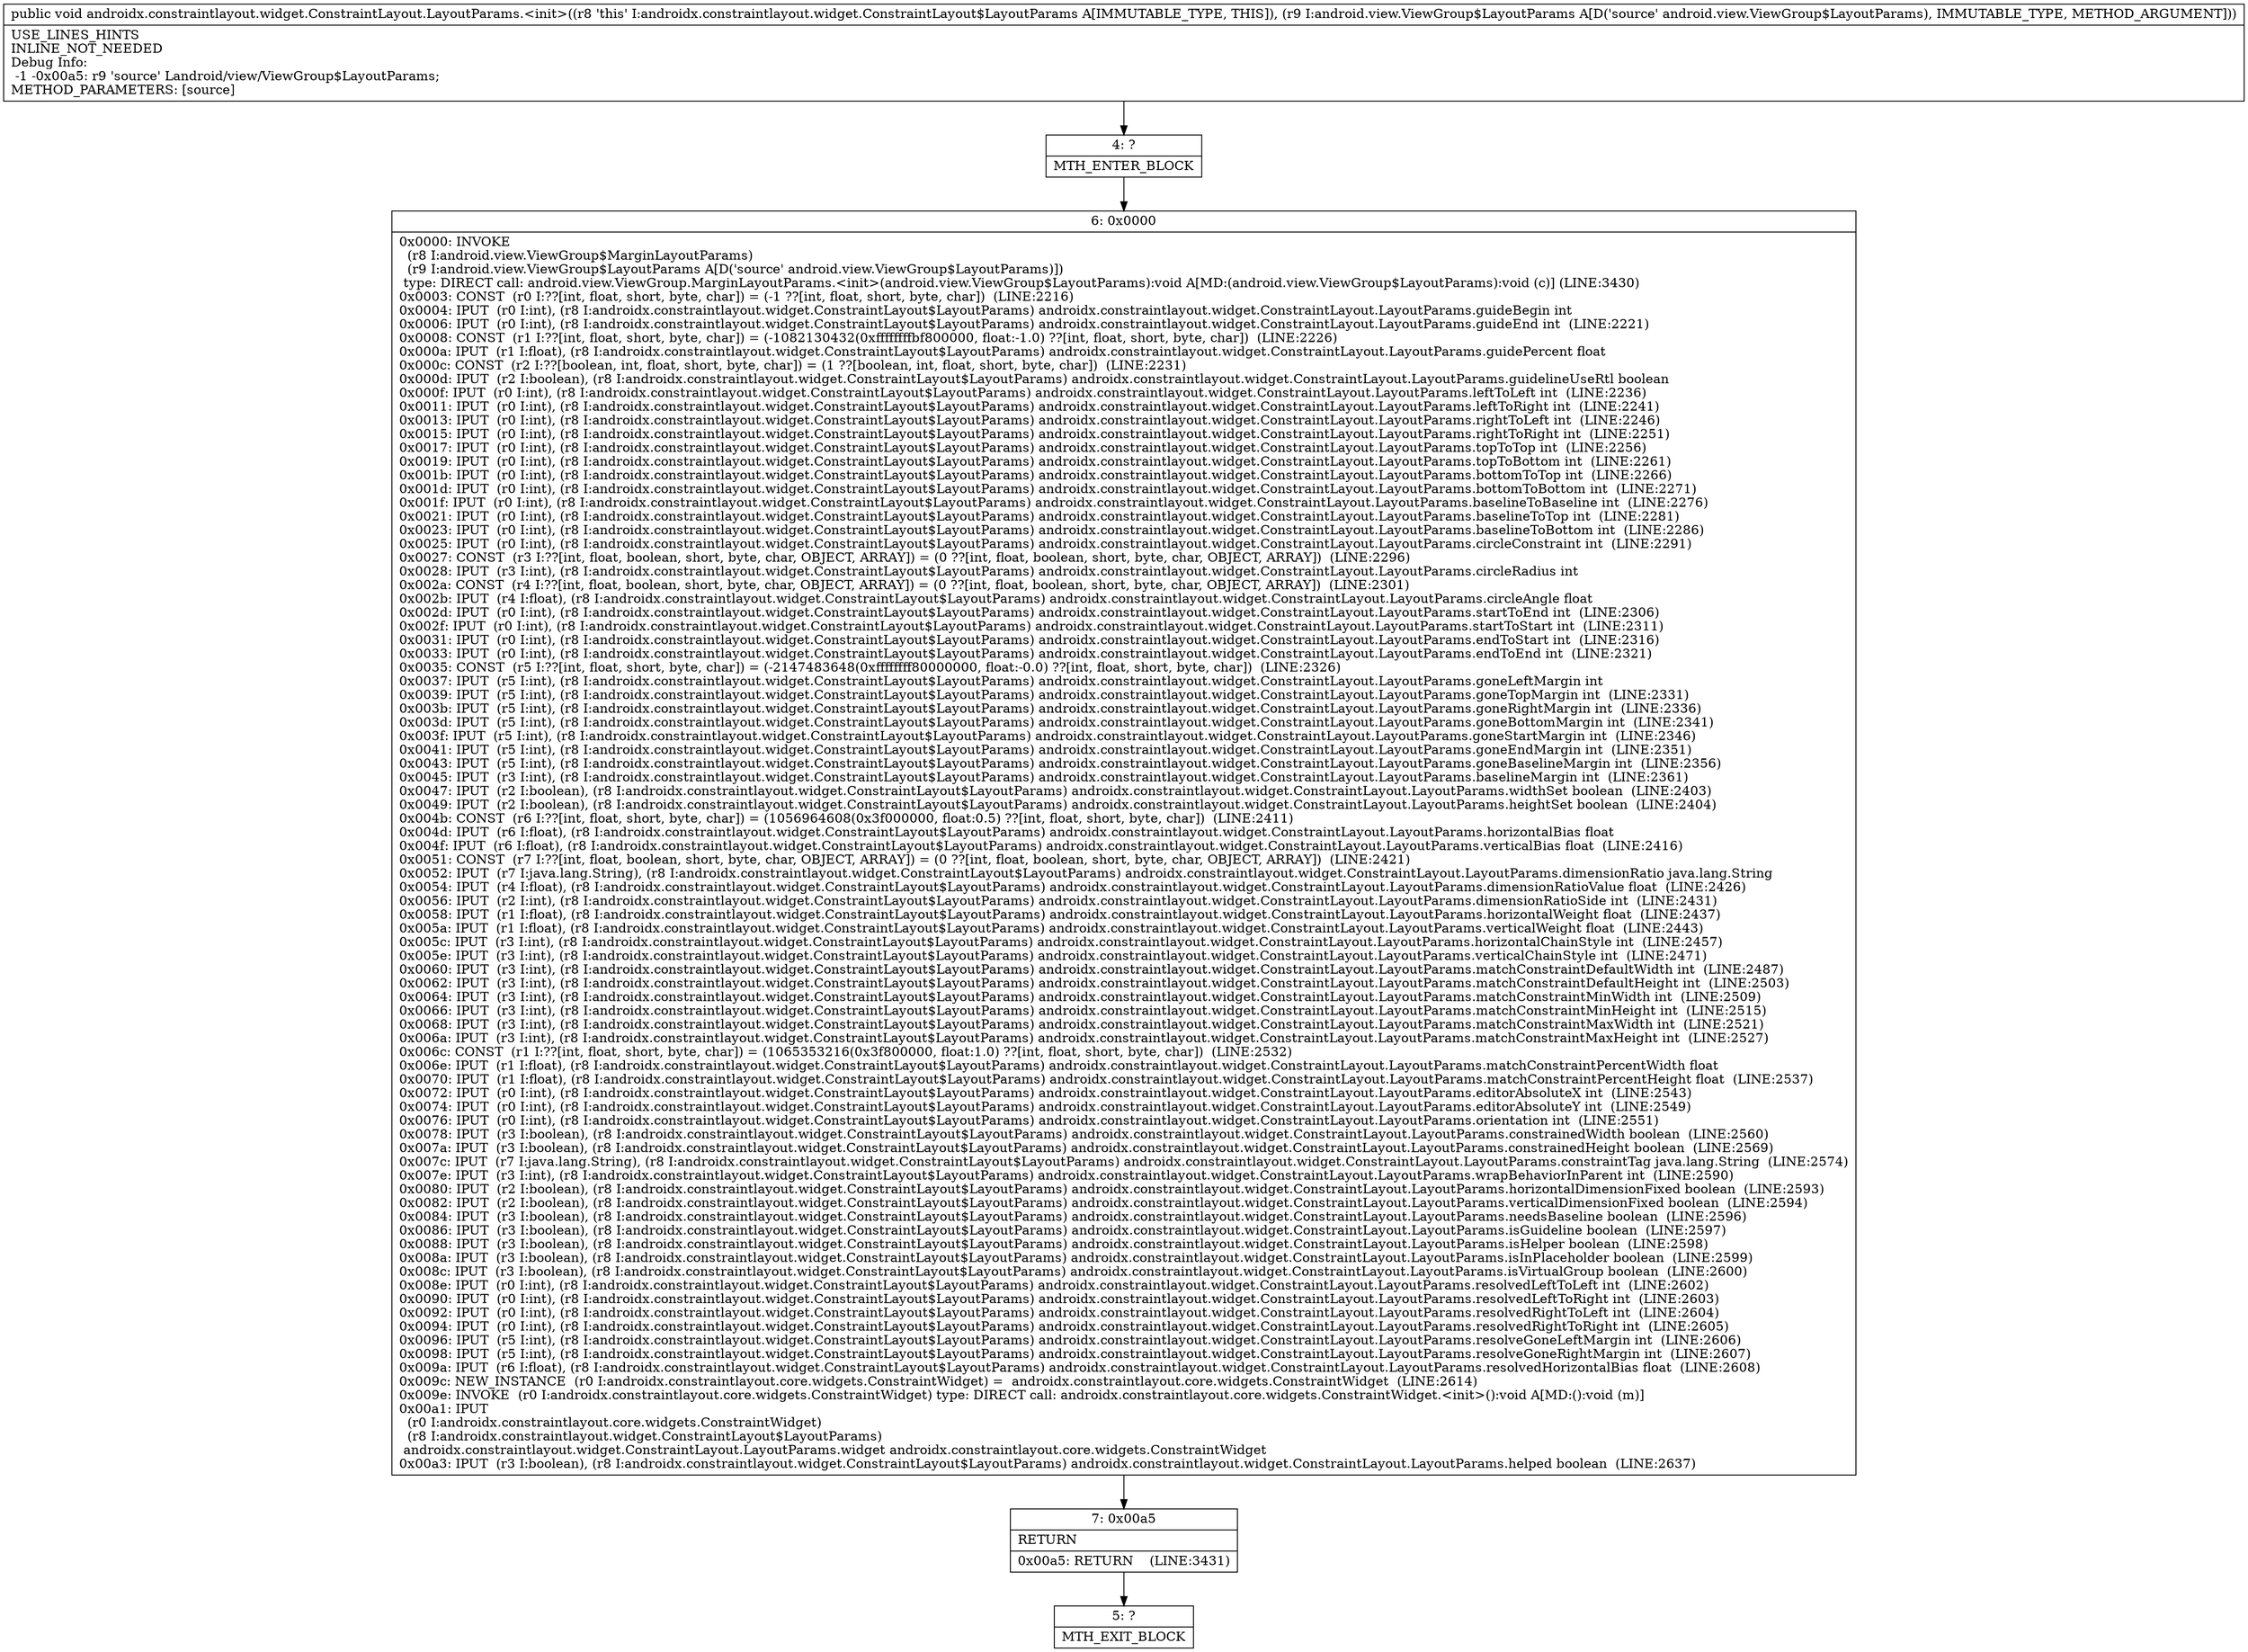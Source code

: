 digraph "CFG forandroidx.constraintlayout.widget.ConstraintLayout.LayoutParams.\<init\>(Landroid\/view\/ViewGroup$LayoutParams;)V" {
Node_4 [shape=record,label="{4\:\ ?|MTH_ENTER_BLOCK\l}"];
Node_6 [shape=record,label="{6\:\ 0x0000|0x0000: INVOKE  \l  (r8 I:android.view.ViewGroup$MarginLayoutParams)\l  (r9 I:android.view.ViewGroup$LayoutParams A[D('source' android.view.ViewGroup$LayoutParams)])\l type: DIRECT call: android.view.ViewGroup.MarginLayoutParams.\<init\>(android.view.ViewGroup$LayoutParams):void A[MD:(android.view.ViewGroup$LayoutParams):void (c)] (LINE:3430)\l0x0003: CONST  (r0 I:??[int, float, short, byte, char]) = (\-1 ??[int, float, short, byte, char])  (LINE:2216)\l0x0004: IPUT  (r0 I:int), (r8 I:androidx.constraintlayout.widget.ConstraintLayout$LayoutParams) androidx.constraintlayout.widget.ConstraintLayout.LayoutParams.guideBegin int \l0x0006: IPUT  (r0 I:int), (r8 I:androidx.constraintlayout.widget.ConstraintLayout$LayoutParams) androidx.constraintlayout.widget.ConstraintLayout.LayoutParams.guideEnd int  (LINE:2221)\l0x0008: CONST  (r1 I:??[int, float, short, byte, char]) = (\-1082130432(0xffffffffbf800000, float:\-1.0) ??[int, float, short, byte, char])  (LINE:2226)\l0x000a: IPUT  (r1 I:float), (r8 I:androidx.constraintlayout.widget.ConstraintLayout$LayoutParams) androidx.constraintlayout.widget.ConstraintLayout.LayoutParams.guidePercent float \l0x000c: CONST  (r2 I:??[boolean, int, float, short, byte, char]) = (1 ??[boolean, int, float, short, byte, char])  (LINE:2231)\l0x000d: IPUT  (r2 I:boolean), (r8 I:androidx.constraintlayout.widget.ConstraintLayout$LayoutParams) androidx.constraintlayout.widget.ConstraintLayout.LayoutParams.guidelineUseRtl boolean \l0x000f: IPUT  (r0 I:int), (r8 I:androidx.constraintlayout.widget.ConstraintLayout$LayoutParams) androidx.constraintlayout.widget.ConstraintLayout.LayoutParams.leftToLeft int  (LINE:2236)\l0x0011: IPUT  (r0 I:int), (r8 I:androidx.constraintlayout.widget.ConstraintLayout$LayoutParams) androidx.constraintlayout.widget.ConstraintLayout.LayoutParams.leftToRight int  (LINE:2241)\l0x0013: IPUT  (r0 I:int), (r8 I:androidx.constraintlayout.widget.ConstraintLayout$LayoutParams) androidx.constraintlayout.widget.ConstraintLayout.LayoutParams.rightToLeft int  (LINE:2246)\l0x0015: IPUT  (r0 I:int), (r8 I:androidx.constraintlayout.widget.ConstraintLayout$LayoutParams) androidx.constraintlayout.widget.ConstraintLayout.LayoutParams.rightToRight int  (LINE:2251)\l0x0017: IPUT  (r0 I:int), (r8 I:androidx.constraintlayout.widget.ConstraintLayout$LayoutParams) androidx.constraintlayout.widget.ConstraintLayout.LayoutParams.topToTop int  (LINE:2256)\l0x0019: IPUT  (r0 I:int), (r8 I:androidx.constraintlayout.widget.ConstraintLayout$LayoutParams) androidx.constraintlayout.widget.ConstraintLayout.LayoutParams.topToBottom int  (LINE:2261)\l0x001b: IPUT  (r0 I:int), (r8 I:androidx.constraintlayout.widget.ConstraintLayout$LayoutParams) androidx.constraintlayout.widget.ConstraintLayout.LayoutParams.bottomToTop int  (LINE:2266)\l0x001d: IPUT  (r0 I:int), (r8 I:androidx.constraintlayout.widget.ConstraintLayout$LayoutParams) androidx.constraintlayout.widget.ConstraintLayout.LayoutParams.bottomToBottom int  (LINE:2271)\l0x001f: IPUT  (r0 I:int), (r8 I:androidx.constraintlayout.widget.ConstraintLayout$LayoutParams) androidx.constraintlayout.widget.ConstraintLayout.LayoutParams.baselineToBaseline int  (LINE:2276)\l0x0021: IPUT  (r0 I:int), (r8 I:androidx.constraintlayout.widget.ConstraintLayout$LayoutParams) androidx.constraintlayout.widget.ConstraintLayout.LayoutParams.baselineToTop int  (LINE:2281)\l0x0023: IPUT  (r0 I:int), (r8 I:androidx.constraintlayout.widget.ConstraintLayout$LayoutParams) androidx.constraintlayout.widget.ConstraintLayout.LayoutParams.baselineToBottom int  (LINE:2286)\l0x0025: IPUT  (r0 I:int), (r8 I:androidx.constraintlayout.widget.ConstraintLayout$LayoutParams) androidx.constraintlayout.widget.ConstraintLayout.LayoutParams.circleConstraint int  (LINE:2291)\l0x0027: CONST  (r3 I:??[int, float, boolean, short, byte, char, OBJECT, ARRAY]) = (0 ??[int, float, boolean, short, byte, char, OBJECT, ARRAY])  (LINE:2296)\l0x0028: IPUT  (r3 I:int), (r8 I:androidx.constraintlayout.widget.ConstraintLayout$LayoutParams) androidx.constraintlayout.widget.ConstraintLayout.LayoutParams.circleRadius int \l0x002a: CONST  (r4 I:??[int, float, boolean, short, byte, char, OBJECT, ARRAY]) = (0 ??[int, float, boolean, short, byte, char, OBJECT, ARRAY])  (LINE:2301)\l0x002b: IPUT  (r4 I:float), (r8 I:androidx.constraintlayout.widget.ConstraintLayout$LayoutParams) androidx.constraintlayout.widget.ConstraintLayout.LayoutParams.circleAngle float \l0x002d: IPUT  (r0 I:int), (r8 I:androidx.constraintlayout.widget.ConstraintLayout$LayoutParams) androidx.constraintlayout.widget.ConstraintLayout.LayoutParams.startToEnd int  (LINE:2306)\l0x002f: IPUT  (r0 I:int), (r8 I:androidx.constraintlayout.widget.ConstraintLayout$LayoutParams) androidx.constraintlayout.widget.ConstraintLayout.LayoutParams.startToStart int  (LINE:2311)\l0x0031: IPUT  (r0 I:int), (r8 I:androidx.constraintlayout.widget.ConstraintLayout$LayoutParams) androidx.constraintlayout.widget.ConstraintLayout.LayoutParams.endToStart int  (LINE:2316)\l0x0033: IPUT  (r0 I:int), (r8 I:androidx.constraintlayout.widget.ConstraintLayout$LayoutParams) androidx.constraintlayout.widget.ConstraintLayout.LayoutParams.endToEnd int  (LINE:2321)\l0x0035: CONST  (r5 I:??[int, float, short, byte, char]) = (\-2147483648(0xffffffff80000000, float:\-0.0) ??[int, float, short, byte, char])  (LINE:2326)\l0x0037: IPUT  (r5 I:int), (r8 I:androidx.constraintlayout.widget.ConstraintLayout$LayoutParams) androidx.constraintlayout.widget.ConstraintLayout.LayoutParams.goneLeftMargin int \l0x0039: IPUT  (r5 I:int), (r8 I:androidx.constraintlayout.widget.ConstraintLayout$LayoutParams) androidx.constraintlayout.widget.ConstraintLayout.LayoutParams.goneTopMargin int  (LINE:2331)\l0x003b: IPUT  (r5 I:int), (r8 I:androidx.constraintlayout.widget.ConstraintLayout$LayoutParams) androidx.constraintlayout.widget.ConstraintLayout.LayoutParams.goneRightMargin int  (LINE:2336)\l0x003d: IPUT  (r5 I:int), (r8 I:androidx.constraintlayout.widget.ConstraintLayout$LayoutParams) androidx.constraintlayout.widget.ConstraintLayout.LayoutParams.goneBottomMargin int  (LINE:2341)\l0x003f: IPUT  (r5 I:int), (r8 I:androidx.constraintlayout.widget.ConstraintLayout$LayoutParams) androidx.constraintlayout.widget.ConstraintLayout.LayoutParams.goneStartMargin int  (LINE:2346)\l0x0041: IPUT  (r5 I:int), (r8 I:androidx.constraintlayout.widget.ConstraintLayout$LayoutParams) androidx.constraintlayout.widget.ConstraintLayout.LayoutParams.goneEndMargin int  (LINE:2351)\l0x0043: IPUT  (r5 I:int), (r8 I:androidx.constraintlayout.widget.ConstraintLayout$LayoutParams) androidx.constraintlayout.widget.ConstraintLayout.LayoutParams.goneBaselineMargin int  (LINE:2356)\l0x0045: IPUT  (r3 I:int), (r8 I:androidx.constraintlayout.widget.ConstraintLayout$LayoutParams) androidx.constraintlayout.widget.ConstraintLayout.LayoutParams.baselineMargin int  (LINE:2361)\l0x0047: IPUT  (r2 I:boolean), (r8 I:androidx.constraintlayout.widget.ConstraintLayout$LayoutParams) androidx.constraintlayout.widget.ConstraintLayout.LayoutParams.widthSet boolean  (LINE:2403)\l0x0049: IPUT  (r2 I:boolean), (r8 I:androidx.constraintlayout.widget.ConstraintLayout$LayoutParams) androidx.constraintlayout.widget.ConstraintLayout.LayoutParams.heightSet boolean  (LINE:2404)\l0x004b: CONST  (r6 I:??[int, float, short, byte, char]) = (1056964608(0x3f000000, float:0.5) ??[int, float, short, byte, char])  (LINE:2411)\l0x004d: IPUT  (r6 I:float), (r8 I:androidx.constraintlayout.widget.ConstraintLayout$LayoutParams) androidx.constraintlayout.widget.ConstraintLayout.LayoutParams.horizontalBias float \l0x004f: IPUT  (r6 I:float), (r8 I:androidx.constraintlayout.widget.ConstraintLayout$LayoutParams) androidx.constraintlayout.widget.ConstraintLayout.LayoutParams.verticalBias float  (LINE:2416)\l0x0051: CONST  (r7 I:??[int, float, boolean, short, byte, char, OBJECT, ARRAY]) = (0 ??[int, float, boolean, short, byte, char, OBJECT, ARRAY])  (LINE:2421)\l0x0052: IPUT  (r7 I:java.lang.String), (r8 I:androidx.constraintlayout.widget.ConstraintLayout$LayoutParams) androidx.constraintlayout.widget.ConstraintLayout.LayoutParams.dimensionRatio java.lang.String \l0x0054: IPUT  (r4 I:float), (r8 I:androidx.constraintlayout.widget.ConstraintLayout$LayoutParams) androidx.constraintlayout.widget.ConstraintLayout.LayoutParams.dimensionRatioValue float  (LINE:2426)\l0x0056: IPUT  (r2 I:int), (r8 I:androidx.constraintlayout.widget.ConstraintLayout$LayoutParams) androidx.constraintlayout.widget.ConstraintLayout.LayoutParams.dimensionRatioSide int  (LINE:2431)\l0x0058: IPUT  (r1 I:float), (r8 I:androidx.constraintlayout.widget.ConstraintLayout$LayoutParams) androidx.constraintlayout.widget.ConstraintLayout.LayoutParams.horizontalWeight float  (LINE:2437)\l0x005a: IPUT  (r1 I:float), (r8 I:androidx.constraintlayout.widget.ConstraintLayout$LayoutParams) androidx.constraintlayout.widget.ConstraintLayout.LayoutParams.verticalWeight float  (LINE:2443)\l0x005c: IPUT  (r3 I:int), (r8 I:androidx.constraintlayout.widget.ConstraintLayout$LayoutParams) androidx.constraintlayout.widget.ConstraintLayout.LayoutParams.horizontalChainStyle int  (LINE:2457)\l0x005e: IPUT  (r3 I:int), (r8 I:androidx.constraintlayout.widget.ConstraintLayout$LayoutParams) androidx.constraintlayout.widget.ConstraintLayout.LayoutParams.verticalChainStyle int  (LINE:2471)\l0x0060: IPUT  (r3 I:int), (r8 I:androidx.constraintlayout.widget.ConstraintLayout$LayoutParams) androidx.constraintlayout.widget.ConstraintLayout.LayoutParams.matchConstraintDefaultWidth int  (LINE:2487)\l0x0062: IPUT  (r3 I:int), (r8 I:androidx.constraintlayout.widget.ConstraintLayout$LayoutParams) androidx.constraintlayout.widget.ConstraintLayout.LayoutParams.matchConstraintDefaultHeight int  (LINE:2503)\l0x0064: IPUT  (r3 I:int), (r8 I:androidx.constraintlayout.widget.ConstraintLayout$LayoutParams) androidx.constraintlayout.widget.ConstraintLayout.LayoutParams.matchConstraintMinWidth int  (LINE:2509)\l0x0066: IPUT  (r3 I:int), (r8 I:androidx.constraintlayout.widget.ConstraintLayout$LayoutParams) androidx.constraintlayout.widget.ConstraintLayout.LayoutParams.matchConstraintMinHeight int  (LINE:2515)\l0x0068: IPUT  (r3 I:int), (r8 I:androidx.constraintlayout.widget.ConstraintLayout$LayoutParams) androidx.constraintlayout.widget.ConstraintLayout.LayoutParams.matchConstraintMaxWidth int  (LINE:2521)\l0x006a: IPUT  (r3 I:int), (r8 I:androidx.constraintlayout.widget.ConstraintLayout$LayoutParams) androidx.constraintlayout.widget.ConstraintLayout.LayoutParams.matchConstraintMaxHeight int  (LINE:2527)\l0x006c: CONST  (r1 I:??[int, float, short, byte, char]) = (1065353216(0x3f800000, float:1.0) ??[int, float, short, byte, char])  (LINE:2532)\l0x006e: IPUT  (r1 I:float), (r8 I:androidx.constraintlayout.widget.ConstraintLayout$LayoutParams) androidx.constraintlayout.widget.ConstraintLayout.LayoutParams.matchConstraintPercentWidth float \l0x0070: IPUT  (r1 I:float), (r8 I:androidx.constraintlayout.widget.ConstraintLayout$LayoutParams) androidx.constraintlayout.widget.ConstraintLayout.LayoutParams.matchConstraintPercentHeight float  (LINE:2537)\l0x0072: IPUT  (r0 I:int), (r8 I:androidx.constraintlayout.widget.ConstraintLayout$LayoutParams) androidx.constraintlayout.widget.ConstraintLayout.LayoutParams.editorAbsoluteX int  (LINE:2543)\l0x0074: IPUT  (r0 I:int), (r8 I:androidx.constraintlayout.widget.ConstraintLayout$LayoutParams) androidx.constraintlayout.widget.ConstraintLayout.LayoutParams.editorAbsoluteY int  (LINE:2549)\l0x0076: IPUT  (r0 I:int), (r8 I:androidx.constraintlayout.widget.ConstraintLayout$LayoutParams) androidx.constraintlayout.widget.ConstraintLayout.LayoutParams.orientation int  (LINE:2551)\l0x0078: IPUT  (r3 I:boolean), (r8 I:androidx.constraintlayout.widget.ConstraintLayout$LayoutParams) androidx.constraintlayout.widget.ConstraintLayout.LayoutParams.constrainedWidth boolean  (LINE:2560)\l0x007a: IPUT  (r3 I:boolean), (r8 I:androidx.constraintlayout.widget.ConstraintLayout$LayoutParams) androidx.constraintlayout.widget.ConstraintLayout.LayoutParams.constrainedHeight boolean  (LINE:2569)\l0x007c: IPUT  (r7 I:java.lang.String), (r8 I:androidx.constraintlayout.widget.ConstraintLayout$LayoutParams) androidx.constraintlayout.widget.ConstraintLayout.LayoutParams.constraintTag java.lang.String  (LINE:2574)\l0x007e: IPUT  (r3 I:int), (r8 I:androidx.constraintlayout.widget.ConstraintLayout$LayoutParams) androidx.constraintlayout.widget.ConstraintLayout.LayoutParams.wrapBehaviorInParent int  (LINE:2590)\l0x0080: IPUT  (r2 I:boolean), (r8 I:androidx.constraintlayout.widget.ConstraintLayout$LayoutParams) androidx.constraintlayout.widget.ConstraintLayout.LayoutParams.horizontalDimensionFixed boolean  (LINE:2593)\l0x0082: IPUT  (r2 I:boolean), (r8 I:androidx.constraintlayout.widget.ConstraintLayout$LayoutParams) androidx.constraintlayout.widget.ConstraintLayout.LayoutParams.verticalDimensionFixed boolean  (LINE:2594)\l0x0084: IPUT  (r3 I:boolean), (r8 I:androidx.constraintlayout.widget.ConstraintLayout$LayoutParams) androidx.constraintlayout.widget.ConstraintLayout.LayoutParams.needsBaseline boolean  (LINE:2596)\l0x0086: IPUT  (r3 I:boolean), (r8 I:androidx.constraintlayout.widget.ConstraintLayout$LayoutParams) androidx.constraintlayout.widget.ConstraintLayout.LayoutParams.isGuideline boolean  (LINE:2597)\l0x0088: IPUT  (r3 I:boolean), (r8 I:androidx.constraintlayout.widget.ConstraintLayout$LayoutParams) androidx.constraintlayout.widget.ConstraintLayout.LayoutParams.isHelper boolean  (LINE:2598)\l0x008a: IPUT  (r3 I:boolean), (r8 I:androidx.constraintlayout.widget.ConstraintLayout$LayoutParams) androidx.constraintlayout.widget.ConstraintLayout.LayoutParams.isInPlaceholder boolean  (LINE:2599)\l0x008c: IPUT  (r3 I:boolean), (r8 I:androidx.constraintlayout.widget.ConstraintLayout$LayoutParams) androidx.constraintlayout.widget.ConstraintLayout.LayoutParams.isVirtualGroup boolean  (LINE:2600)\l0x008e: IPUT  (r0 I:int), (r8 I:androidx.constraintlayout.widget.ConstraintLayout$LayoutParams) androidx.constraintlayout.widget.ConstraintLayout.LayoutParams.resolvedLeftToLeft int  (LINE:2602)\l0x0090: IPUT  (r0 I:int), (r8 I:androidx.constraintlayout.widget.ConstraintLayout$LayoutParams) androidx.constraintlayout.widget.ConstraintLayout.LayoutParams.resolvedLeftToRight int  (LINE:2603)\l0x0092: IPUT  (r0 I:int), (r8 I:androidx.constraintlayout.widget.ConstraintLayout$LayoutParams) androidx.constraintlayout.widget.ConstraintLayout.LayoutParams.resolvedRightToLeft int  (LINE:2604)\l0x0094: IPUT  (r0 I:int), (r8 I:androidx.constraintlayout.widget.ConstraintLayout$LayoutParams) androidx.constraintlayout.widget.ConstraintLayout.LayoutParams.resolvedRightToRight int  (LINE:2605)\l0x0096: IPUT  (r5 I:int), (r8 I:androidx.constraintlayout.widget.ConstraintLayout$LayoutParams) androidx.constraintlayout.widget.ConstraintLayout.LayoutParams.resolveGoneLeftMargin int  (LINE:2606)\l0x0098: IPUT  (r5 I:int), (r8 I:androidx.constraintlayout.widget.ConstraintLayout$LayoutParams) androidx.constraintlayout.widget.ConstraintLayout.LayoutParams.resolveGoneRightMargin int  (LINE:2607)\l0x009a: IPUT  (r6 I:float), (r8 I:androidx.constraintlayout.widget.ConstraintLayout$LayoutParams) androidx.constraintlayout.widget.ConstraintLayout.LayoutParams.resolvedHorizontalBias float  (LINE:2608)\l0x009c: NEW_INSTANCE  (r0 I:androidx.constraintlayout.core.widgets.ConstraintWidget) =  androidx.constraintlayout.core.widgets.ConstraintWidget  (LINE:2614)\l0x009e: INVOKE  (r0 I:androidx.constraintlayout.core.widgets.ConstraintWidget) type: DIRECT call: androidx.constraintlayout.core.widgets.ConstraintWidget.\<init\>():void A[MD:():void (m)]\l0x00a1: IPUT  \l  (r0 I:androidx.constraintlayout.core.widgets.ConstraintWidget)\l  (r8 I:androidx.constraintlayout.widget.ConstraintLayout$LayoutParams)\l androidx.constraintlayout.widget.ConstraintLayout.LayoutParams.widget androidx.constraintlayout.core.widgets.ConstraintWidget \l0x00a3: IPUT  (r3 I:boolean), (r8 I:androidx.constraintlayout.widget.ConstraintLayout$LayoutParams) androidx.constraintlayout.widget.ConstraintLayout.LayoutParams.helped boolean  (LINE:2637)\l}"];
Node_7 [shape=record,label="{7\:\ 0x00a5|RETURN\l|0x00a5: RETURN    (LINE:3431)\l}"];
Node_5 [shape=record,label="{5\:\ ?|MTH_EXIT_BLOCK\l}"];
MethodNode[shape=record,label="{public void androidx.constraintlayout.widget.ConstraintLayout.LayoutParams.\<init\>((r8 'this' I:androidx.constraintlayout.widget.ConstraintLayout$LayoutParams A[IMMUTABLE_TYPE, THIS]), (r9 I:android.view.ViewGroup$LayoutParams A[D('source' android.view.ViewGroup$LayoutParams), IMMUTABLE_TYPE, METHOD_ARGUMENT]))  | USE_LINES_HINTS\lINLINE_NOT_NEEDED\lDebug Info:\l  \-1 \-0x00a5: r9 'source' Landroid\/view\/ViewGroup$LayoutParams;\lMETHOD_PARAMETERS: [source]\l}"];
MethodNode -> Node_4;Node_4 -> Node_6;
Node_6 -> Node_7;
Node_7 -> Node_5;
}

